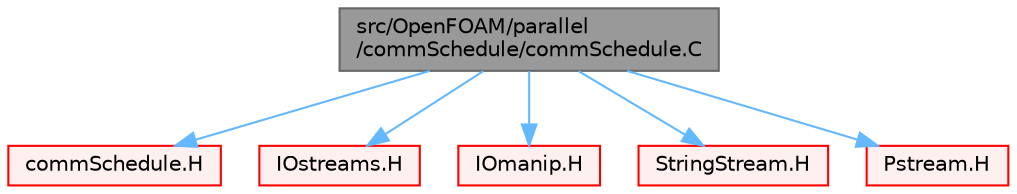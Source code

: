 digraph "src/OpenFOAM/parallel/commSchedule/commSchedule.C"
{
 // LATEX_PDF_SIZE
  bgcolor="transparent";
  edge [fontname=Helvetica,fontsize=10,labelfontname=Helvetica,labelfontsize=10];
  node [fontname=Helvetica,fontsize=10,shape=box,height=0.2,width=0.4];
  Node1 [id="Node000001",label="src/OpenFOAM/parallel\l/commSchedule/commSchedule.C",height=0.2,width=0.4,color="gray40", fillcolor="grey60", style="filled", fontcolor="black",tooltip=" "];
  Node1 -> Node2 [id="edge1_Node000001_Node000002",color="steelblue1",style="solid",tooltip=" "];
  Node2 [id="Node000002",label="commSchedule.H",height=0.2,width=0.4,color="red", fillcolor="#FFF0F0", style="filled",URL="$commSchedule_8H.html",tooltip=" "];
  Node1 -> Node121 [id="edge2_Node000001_Node000121",color="steelblue1",style="solid",tooltip=" "];
  Node121 [id="Node000121",label="IOstreams.H",height=0.2,width=0.4,color="red", fillcolor="#FFF0F0", style="filled",URL="$IOstreams_8H.html",tooltip="Useful combination of include files which define Sin, Sout and Serr and the use of IO streams general..."];
  Node1 -> Node125 [id="edge3_Node000001_Node000125",color="steelblue1",style="solid",tooltip=" "];
  Node125 [id="Node000125",label="IOmanip.H",height=0.2,width=0.4,color="red", fillcolor="#FFF0F0", style="filled",URL="$IOmanip_8H.html",tooltip="Istream and Ostream manipulators taking arguments."];
  Node1 -> Node126 [id="edge4_Node000001_Node000126",color="steelblue1",style="solid",tooltip=" "];
  Node126 [id="Node000126",label="StringStream.H",height=0.2,width=0.4,color="red", fillcolor="#FFF0F0", style="filled",URL="$StringStream_8H.html",tooltip="Input/output from string buffers."];
  Node1 -> Node128 [id="edge5_Node000001_Node000128",color="steelblue1",style="solid",tooltip=" "];
  Node128 [id="Node000128",label="Pstream.H",height=0.2,width=0.4,color="red", fillcolor="#FFF0F0", style="filled",URL="$Pstream_8H.html",tooltip=" "];
}
